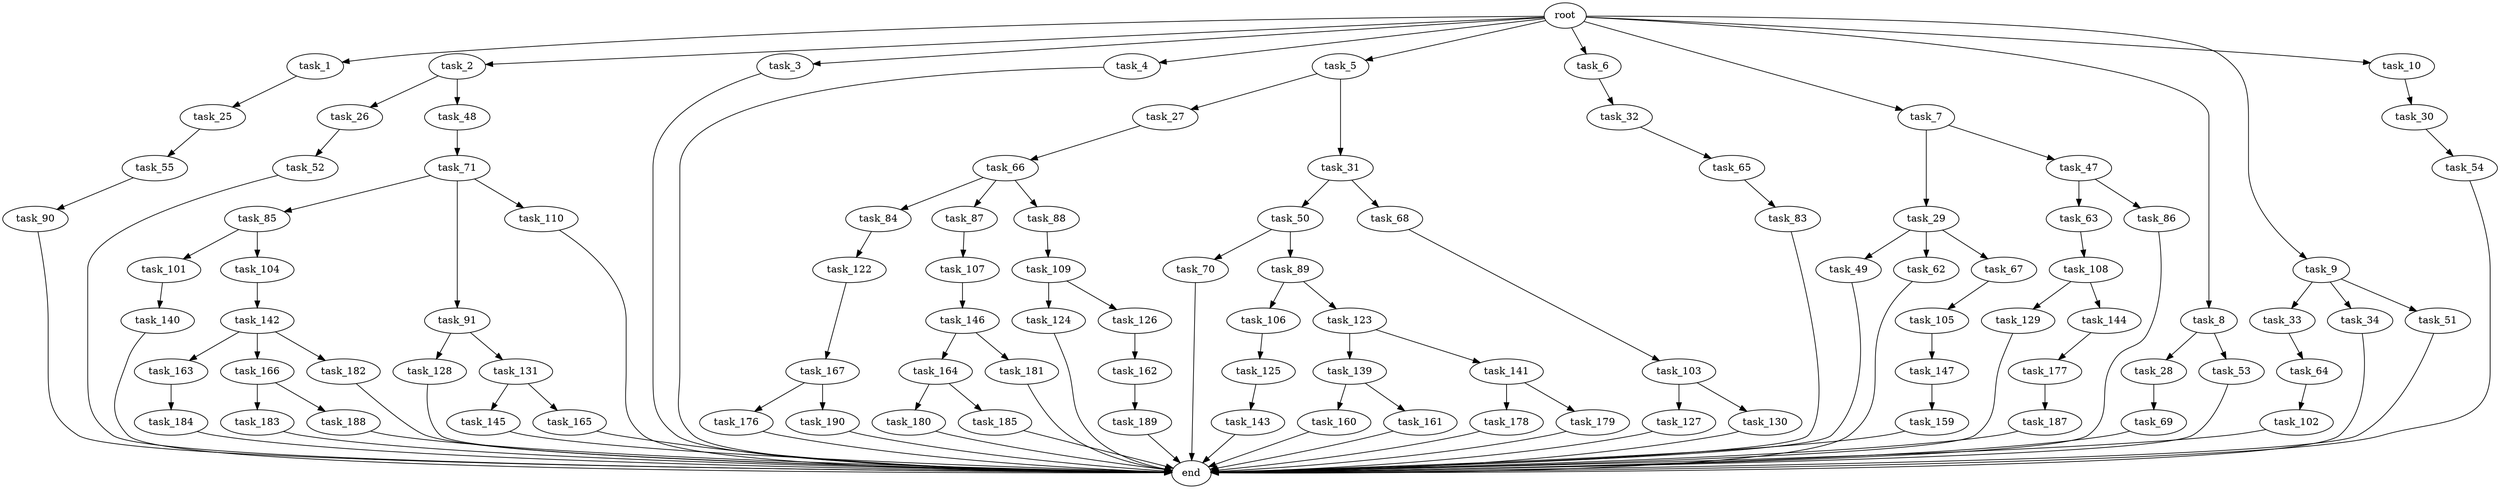 digraph G {
  root [size="0.000000"];
  task_1 [size="2.048000"];
  task_2 [size="2.048000"];
  task_3 [size="2.048000"];
  task_4 [size="2.048000"];
  task_5 [size="2.048000"];
  task_6 [size="2.048000"];
  task_7 [size="2.048000"];
  task_8 [size="2.048000"];
  task_9 [size="2.048000"];
  task_10 [size="2.048000"];
  task_25 [size="618475290.624000"];
  task_26 [size="1391569403.904000"];
  task_27 [size="429496729.600000"];
  task_28 [size="1099511627.776000"];
  task_29 [size="1099511627.776000"];
  task_30 [size="1391569403.904000"];
  task_31 [size="429496729.600000"];
  task_32 [size="1717986918.400000"];
  task_33 [size="1099511627.776000"];
  task_34 [size="1099511627.776000"];
  task_47 [size="1099511627.776000"];
  task_48 [size="1391569403.904000"];
  task_49 [size="274877906.944000"];
  task_50 [size="274877906.944000"];
  task_51 [size="1099511627.776000"];
  task_52 [size="1717986918.400000"];
  task_53 [size="1099511627.776000"];
  task_54 [size="68719476.736000"];
  task_55 [size="618475290.624000"];
  task_62 [size="274877906.944000"];
  task_63 [size="618475290.624000"];
  task_64 [size="1391569403.904000"];
  task_65 [size="154618822.656000"];
  task_66 [size="1717986918.400000"];
  task_67 [size="274877906.944000"];
  task_68 [size="274877906.944000"];
  task_69 [size="154618822.656000"];
  task_70 [size="68719476.736000"];
  task_71 [size="1391569403.904000"];
  task_83 [size="154618822.656000"];
  task_84 [size="618475290.624000"];
  task_85 [size="1391569403.904000"];
  task_86 [size="618475290.624000"];
  task_87 [size="618475290.624000"];
  task_88 [size="618475290.624000"];
  task_89 [size="68719476.736000"];
  task_90 [size="429496729.600000"];
  task_91 [size="1391569403.904000"];
  task_101 [size="841813590.016000"];
  task_102 [size="68719476.736000"];
  task_103 [size="68719476.736000"];
  task_104 [size="841813590.016000"];
  task_105 [size="154618822.656000"];
  task_106 [size="618475290.624000"];
  task_107 [size="154618822.656000"];
  task_108 [size="1099511627.776000"];
  task_109 [size="841813590.016000"];
  task_110 [size="1391569403.904000"];
  task_122 [size="1099511627.776000"];
  task_123 [size="618475290.624000"];
  task_124 [size="1717986918.400000"];
  task_125 [size="618475290.624000"];
  task_126 [size="1717986918.400000"];
  task_127 [size="1717986918.400000"];
  task_128 [size="1391569403.904000"];
  task_129 [size="68719476.736000"];
  task_130 [size="1717986918.400000"];
  task_131 [size="1391569403.904000"];
  task_139 [size="1717986918.400000"];
  task_140 [size="1391569403.904000"];
  task_141 [size="1717986918.400000"];
  task_142 [size="68719476.736000"];
  task_143 [size="429496729.600000"];
  task_144 [size="68719476.736000"];
  task_145 [size="68719476.736000"];
  task_146 [size="1717986918.400000"];
  task_147 [size="1717986918.400000"];
  task_159 [size="429496729.600000"];
  task_160 [size="429496729.600000"];
  task_161 [size="429496729.600000"];
  task_162 [size="618475290.624000"];
  task_163 [size="841813590.016000"];
  task_164 [size="1391569403.904000"];
  task_165 [size="68719476.736000"];
  task_166 [size="841813590.016000"];
  task_167 [size="841813590.016000"];
  task_176 [size="618475290.624000"];
  task_177 [size="1391569403.904000"];
  task_178 [size="274877906.944000"];
  task_179 [size="274877906.944000"];
  task_180 [size="154618822.656000"];
  task_181 [size="1391569403.904000"];
  task_182 [size="841813590.016000"];
  task_183 [size="274877906.944000"];
  task_184 [size="618475290.624000"];
  task_185 [size="154618822.656000"];
  task_187 [size="154618822.656000"];
  task_188 [size="274877906.944000"];
  task_189 [size="1717986918.400000"];
  task_190 [size="618475290.624000"];
  end [size="0.000000"];

  root -> task_1 [size="1.000000"];
  root -> task_2 [size="1.000000"];
  root -> task_3 [size="1.000000"];
  root -> task_4 [size="1.000000"];
  root -> task_5 [size="1.000000"];
  root -> task_6 [size="1.000000"];
  root -> task_7 [size="1.000000"];
  root -> task_8 [size="1.000000"];
  root -> task_9 [size="1.000000"];
  root -> task_10 [size="1.000000"];
  task_1 -> task_25 [size="301989888.000000"];
  task_2 -> task_26 [size="679477248.000000"];
  task_2 -> task_48 [size="679477248.000000"];
  task_3 -> end [size="1.000000"];
  task_4 -> end [size="1.000000"];
  task_5 -> task_27 [size="209715200.000000"];
  task_5 -> task_31 [size="209715200.000000"];
  task_6 -> task_32 [size="838860800.000000"];
  task_7 -> task_29 [size="536870912.000000"];
  task_7 -> task_47 [size="536870912.000000"];
  task_8 -> task_28 [size="536870912.000000"];
  task_8 -> task_53 [size="536870912.000000"];
  task_9 -> task_33 [size="536870912.000000"];
  task_9 -> task_34 [size="536870912.000000"];
  task_9 -> task_51 [size="536870912.000000"];
  task_10 -> task_30 [size="679477248.000000"];
  task_25 -> task_55 [size="301989888.000000"];
  task_26 -> task_52 [size="838860800.000000"];
  task_27 -> task_66 [size="838860800.000000"];
  task_28 -> task_69 [size="75497472.000000"];
  task_29 -> task_49 [size="134217728.000000"];
  task_29 -> task_62 [size="134217728.000000"];
  task_29 -> task_67 [size="134217728.000000"];
  task_30 -> task_54 [size="33554432.000000"];
  task_31 -> task_50 [size="134217728.000000"];
  task_31 -> task_68 [size="134217728.000000"];
  task_32 -> task_65 [size="75497472.000000"];
  task_33 -> task_64 [size="679477248.000000"];
  task_34 -> end [size="1.000000"];
  task_47 -> task_63 [size="301989888.000000"];
  task_47 -> task_86 [size="301989888.000000"];
  task_48 -> task_71 [size="679477248.000000"];
  task_49 -> end [size="1.000000"];
  task_50 -> task_70 [size="33554432.000000"];
  task_50 -> task_89 [size="33554432.000000"];
  task_51 -> end [size="1.000000"];
  task_52 -> end [size="1.000000"];
  task_53 -> end [size="1.000000"];
  task_54 -> end [size="1.000000"];
  task_55 -> task_90 [size="209715200.000000"];
  task_62 -> end [size="1.000000"];
  task_63 -> task_108 [size="536870912.000000"];
  task_64 -> task_102 [size="33554432.000000"];
  task_65 -> task_83 [size="75497472.000000"];
  task_66 -> task_84 [size="301989888.000000"];
  task_66 -> task_87 [size="301989888.000000"];
  task_66 -> task_88 [size="301989888.000000"];
  task_67 -> task_105 [size="75497472.000000"];
  task_68 -> task_103 [size="33554432.000000"];
  task_69 -> end [size="1.000000"];
  task_70 -> end [size="1.000000"];
  task_71 -> task_85 [size="679477248.000000"];
  task_71 -> task_91 [size="679477248.000000"];
  task_71 -> task_110 [size="679477248.000000"];
  task_83 -> end [size="1.000000"];
  task_84 -> task_122 [size="536870912.000000"];
  task_85 -> task_101 [size="411041792.000000"];
  task_85 -> task_104 [size="411041792.000000"];
  task_86 -> end [size="1.000000"];
  task_87 -> task_107 [size="75497472.000000"];
  task_88 -> task_109 [size="411041792.000000"];
  task_89 -> task_106 [size="301989888.000000"];
  task_89 -> task_123 [size="301989888.000000"];
  task_90 -> end [size="1.000000"];
  task_91 -> task_128 [size="679477248.000000"];
  task_91 -> task_131 [size="679477248.000000"];
  task_101 -> task_140 [size="679477248.000000"];
  task_102 -> end [size="1.000000"];
  task_103 -> task_127 [size="838860800.000000"];
  task_103 -> task_130 [size="838860800.000000"];
  task_104 -> task_142 [size="33554432.000000"];
  task_105 -> task_147 [size="838860800.000000"];
  task_106 -> task_125 [size="301989888.000000"];
  task_107 -> task_146 [size="838860800.000000"];
  task_108 -> task_129 [size="33554432.000000"];
  task_108 -> task_144 [size="33554432.000000"];
  task_109 -> task_124 [size="838860800.000000"];
  task_109 -> task_126 [size="838860800.000000"];
  task_110 -> end [size="1.000000"];
  task_122 -> task_167 [size="411041792.000000"];
  task_123 -> task_139 [size="838860800.000000"];
  task_123 -> task_141 [size="838860800.000000"];
  task_124 -> end [size="1.000000"];
  task_125 -> task_143 [size="209715200.000000"];
  task_126 -> task_162 [size="301989888.000000"];
  task_127 -> end [size="1.000000"];
  task_128 -> end [size="1.000000"];
  task_129 -> end [size="1.000000"];
  task_130 -> end [size="1.000000"];
  task_131 -> task_145 [size="33554432.000000"];
  task_131 -> task_165 [size="33554432.000000"];
  task_139 -> task_160 [size="209715200.000000"];
  task_139 -> task_161 [size="209715200.000000"];
  task_140 -> end [size="1.000000"];
  task_141 -> task_178 [size="134217728.000000"];
  task_141 -> task_179 [size="134217728.000000"];
  task_142 -> task_163 [size="411041792.000000"];
  task_142 -> task_166 [size="411041792.000000"];
  task_142 -> task_182 [size="411041792.000000"];
  task_143 -> end [size="1.000000"];
  task_144 -> task_177 [size="679477248.000000"];
  task_145 -> end [size="1.000000"];
  task_146 -> task_164 [size="679477248.000000"];
  task_146 -> task_181 [size="679477248.000000"];
  task_147 -> task_159 [size="209715200.000000"];
  task_159 -> end [size="1.000000"];
  task_160 -> end [size="1.000000"];
  task_161 -> end [size="1.000000"];
  task_162 -> task_189 [size="838860800.000000"];
  task_163 -> task_184 [size="301989888.000000"];
  task_164 -> task_180 [size="75497472.000000"];
  task_164 -> task_185 [size="75497472.000000"];
  task_165 -> end [size="1.000000"];
  task_166 -> task_183 [size="134217728.000000"];
  task_166 -> task_188 [size="134217728.000000"];
  task_167 -> task_176 [size="301989888.000000"];
  task_167 -> task_190 [size="301989888.000000"];
  task_176 -> end [size="1.000000"];
  task_177 -> task_187 [size="75497472.000000"];
  task_178 -> end [size="1.000000"];
  task_179 -> end [size="1.000000"];
  task_180 -> end [size="1.000000"];
  task_181 -> end [size="1.000000"];
  task_182 -> end [size="1.000000"];
  task_183 -> end [size="1.000000"];
  task_184 -> end [size="1.000000"];
  task_185 -> end [size="1.000000"];
  task_187 -> end [size="1.000000"];
  task_188 -> end [size="1.000000"];
  task_189 -> end [size="1.000000"];
  task_190 -> end [size="1.000000"];
}

